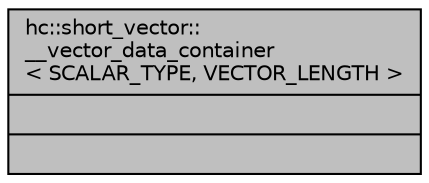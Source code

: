 digraph "hc::short_vector::__vector_data_container&lt; SCALAR_TYPE, VECTOR_LENGTH &gt;"
{
  edge [fontname="Helvetica",fontsize="10",labelfontname="Helvetica",labelfontsize="10"];
  node [fontname="Helvetica",fontsize="10",shape=record];
  Node1 [label="{hc::short_vector::\l__vector_data_container\l\< SCALAR_TYPE, VECTOR_LENGTH \>\n||}",height=0.2,width=0.4,color="black", fillcolor="grey75", style="filled", fontcolor="black"];
}
